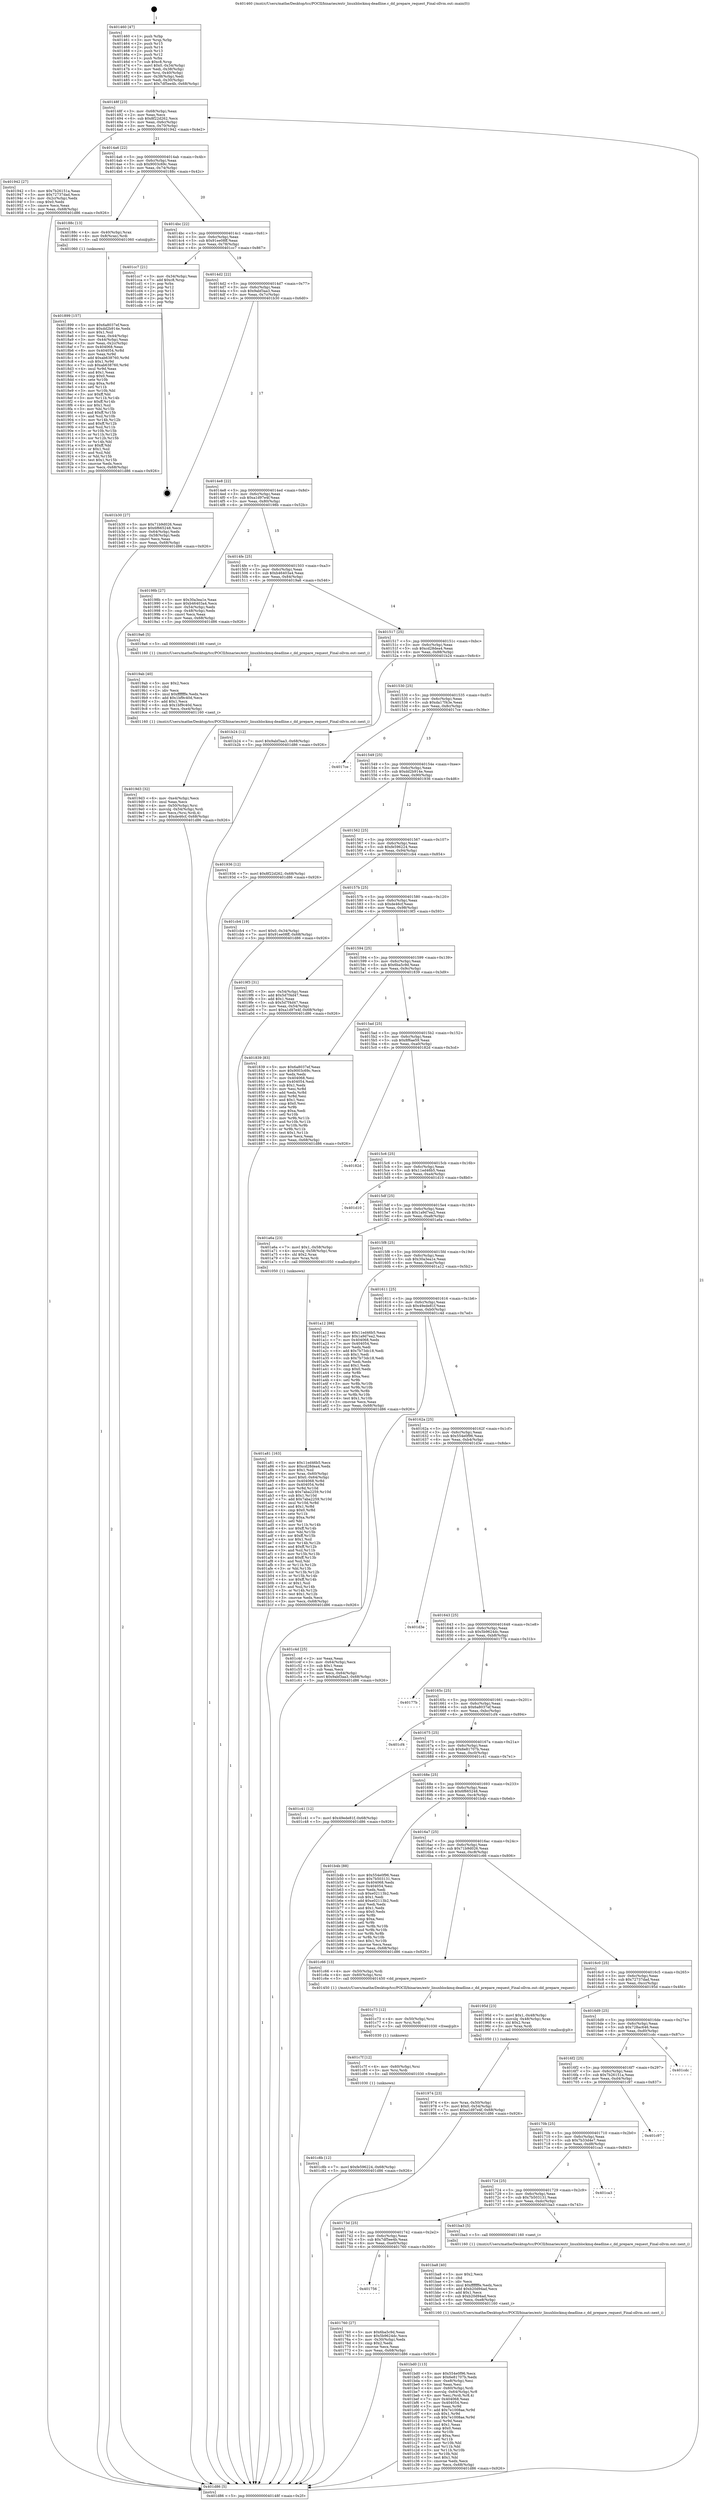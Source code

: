 digraph "0x401460" {
  label = "0x401460 (/mnt/c/Users/mathe/Desktop/tcc/POCII/binaries/extr_linuxblockmq-deadline.c_dd_prepare_request_Final-ollvm.out::main(0))"
  labelloc = "t"
  node[shape=record]

  Entry [label="",width=0.3,height=0.3,shape=circle,fillcolor=black,style=filled]
  "0x40148f" [label="{
     0x40148f [23]\l
     | [instrs]\l
     &nbsp;&nbsp;0x40148f \<+3\>: mov -0x68(%rbp),%eax\l
     &nbsp;&nbsp;0x401492 \<+2\>: mov %eax,%ecx\l
     &nbsp;&nbsp;0x401494 \<+6\>: sub $0x8f22d262,%ecx\l
     &nbsp;&nbsp;0x40149a \<+3\>: mov %eax,-0x6c(%rbp)\l
     &nbsp;&nbsp;0x40149d \<+3\>: mov %ecx,-0x70(%rbp)\l
     &nbsp;&nbsp;0x4014a0 \<+6\>: je 0000000000401942 \<main+0x4e2\>\l
  }"]
  "0x401942" [label="{
     0x401942 [27]\l
     | [instrs]\l
     &nbsp;&nbsp;0x401942 \<+5\>: mov $0x7b26151a,%eax\l
     &nbsp;&nbsp;0x401947 \<+5\>: mov $0x72737dad,%ecx\l
     &nbsp;&nbsp;0x40194c \<+3\>: mov -0x2c(%rbp),%edx\l
     &nbsp;&nbsp;0x40194f \<+3\>: cmp $0x0,%edx\l
     &nbsp;&nbsp;0x401952 \<+3\>: cmove %ecx,%eax\l
     &nbsp;&nbsp;0x401955 \<+3\>: mov %eax,-0x68(%rbp)\l
     &nbsp;&nbsp;0x401958 \<+5\>: jmp 0000000000401d86 \<main+0x926\>\l
  }"]
  "0x4014a6" [label="{
     0x4014a6 [22]\l
     | [instrs]\l
     &nbsp;&nbsp;0x4014a6 \<+5\>: jmp 00000000004014ab \<main+0x4b\>\l
     &nbsp;&nbsp;0x4014ab \<+3\>: mov -0x6c(%rbp),%eax\l
     &nbsp;&nbsp;0x4014ae \<+5\>: sub $0x9003c69c,%eax\l
     &nbsp;&nbsp;0x4014b3 \<+3\>: mov %eax,-0x74(%rbp)\l
     &nbsp;&nbsp;0x4014b6 \<+6\>: je 000000000040188c \<main+0x42c\>\l
  }"]
  Exit [label="",width=0.3,height=0.3,shape=circle,fillcolor=black,style=filled,peripheries=2]
  "0x40188c" [label="{
     0x40188c [13]\l
     | [instrs]\l
     &nbsp;&nbsp;0x40188c \<+4\>: mov -0x40(%rbp),%rax\l
     &nbsp;&nbsp;0x401890 \<+4\>: mov 0x8(%rax),%rdi\l
     &nbsp;&nbsp;0x401894 \<+5\>: call 0000000000401060 \<atoi@plt\>\l
     | [calls]\l
     &nbsp;&nbsp;0x401060 \{1\} (unknown)\l
  }"]
  "0x4014bc" [label="{
     0x4014bc [22]\l
     | [instrs]\l
     &nbsp;&nbsp;0x4014bc \<+5\>: jmp 00000000004014c1 \<main+0x61\>\l
     &nbsp;&nbsp;0x4014c1 \<+3\>: mov -0x6c(%rbp),%eax\l
     &nbsp;&nbsp;0x4014c4 \<+5\>: sub $0x91ee08ff,%eax\l
     &nbsp;&nbsp;0x4014c9 \<+3\>: mov %eax,-0x78(%rbp)\l
     &nbsp;&nbsp;0x4014cc \<+6\>: je 0000000000401cc7 \<main+0x867\>\l
  }"]
  "0x401c8b" [label="{
     0x401c8b [12]\l
     | [instrs]\l
     &nbsp;&nbsp;0x401c8b \<+7\>: movl $0xfe596224,-0x68(%rbp)\l
     &nbsp;&nbsp;0x401c92 \<+5\>: jmp 0000000000401d86 \<main+0x926\>\l
  }"]
  "0x401cc7" [label="{
     0x401cc7 [21]\l
     | [instrs]\l
     &nbsp;&nbsp;0x401cc7 \<+3\>: mov -0x34(%rbp),%eax\l
     &nbsp;&nbsp;0x401cca \<+7\>: add $0xc8,%rsp\l
     &nbsp;&nbsp;0x401cd1 \<+1\>: pop %rbx\l
     &nbsp;&nbsp;0x401cd2 \<+2\>: pop %r12\l
     &nbsp;&nbsp;0x401cd4 \<+2\>: pop %r13\l
     &nbsp;&nbsp;0x401cd6 \<+2\>: pop %r14\l
     &nbsp;&nbsp;0x401cd8 \<+2\>: pop %r15\l
     &nbsp;&nbsp;0x401cda \<+1\>: pop %rbp\l
     &nbsp;&nbsp;0x401cdb \<+1\>: ret\l
  }"]
  "0x4014d2" [label="{
     0x4014d2 [22]\l
     | [instrs]\l
     &nbsp;&nbsp;0x4014d2 \<+5\>: jmp 00000000004014d7 \<main+0x77\>\l
     &nbsp;&nbsp;0x4014d7 \<+3\>: mov -0x6c(%rbp),%eax\l
     &nbsp;&nbsp;0x4014da \<+5\>: sub $0x9abf3aa3,%eax\l
     &nbsp;&nbsp;0x4014df \<+3\>: mov %eax,-0x7c(%rbp)\l
     &nbsp;&nbsp;0x4014e2 \<+6\>: je 0000000000401b30 \<main+0x6d0\>\l
  }"]
  "0x401c7f" [label="{
     0x401c7f [12]\l
     | [instrs]\l
     &nbsp;&nbsp;0x401c7f \<+4\>: mov -0x60(%rbp),%rsi\l
     &nbsp;&nbsp;0x401c83 \<+3\>: mov %rsi,%rdi\l
     &nbsp;&nbsp;0x401c86 \<+5\>: call 0000000000401030 \<free@plt\>\l
     | [calls]\l
     &nbsp;&nbsp;0x401030 \{1\} (unknown)\l
  }"]
  "0x401b30" [label="{
     0x401b30 [27]\l
     | [instrs]\l
     &nbsp;&nbsp;0x401b30 \<+5\>: mov $0x71b9d026,%eax\l
     &nbsp;&nbsp;0x401b35 \<+5\>: mov $0x6f665248,%ecx\l
     &nbsp;&nbsp;0x401b3a \<+3\>: mov -0x64(%rbp),%edx\l
     &nbsp;&nbsp;0x401b3d \<+3\>: cmp -0x58(%rbp),%edx\l
     &nbsp;&nbsp;0x401b40 \<+3\>: cmovl %ecx,%eax\l
     &nbsp;&nbsp;0x401b43 \<+3\>: mov %eax,-0x68(%rbp)\l
     &nbsp;&nbsp;0x401b46 \<+5\>: jmp 0000000000401d86 \<main+0x926\>\l
  }"]
  "0x4014e8" [label="{
     0x4014e8 [22]\l
     | [instrs]\l
     &nbsp;&nbsp;0x4014e8 \<+5\>: jmp 00000000004014ed \<main+0x8d\>\l
     &nbsp;&nbsp;0x4014ed \<+3\>: mov -0x6c(%rbp),%eax\l
     &nbsp;&nbsp;0x4014f0 \<+5\>: sub $0xa1d97e4f,%eax\l
     &nbsp;&nbsp;0x4014f5 \<+3\>: mov %eax,-0x80(%rbp)\l
     &nbsp;&nbsp;0x4014f8 \<+6\>: je 000000000040198b \<main+0x52b\>\l
  }"]
  "0x401c73" [label="{
     0x401c73 [12]\l
     | [instrs]\l
     &nbsp;&nbsp;0x401c73 \<+4\>: mov -0x50(%rbp),%rsi\l
     &nbsp;&nbsp;0x401c77 \<+3\>: mov %rsi,%rdi\l
     &nbsp;&nbsp;0x401c7a \<+5\>: call 0000000000401030 \<free@plt\>\l
     | [calls]\l
     &nbsp;&nbsp;0x401030 \{1\} (unknown)\l
  }"]
  "0x40198b" [label="{
     0x40198b [27]\l
     | [instrs]\l
     &nbsp;&nbsp;0x40198b \<+5\>: mov $0x30a3ea1e,%eax\l
     &nbsp;&nbsp;0x401990 \<+5\>: mov $0xb46403a4,%ecx\l
     &nbsp;&nbsp;0x401995 \<+3\>: mov -0x54(%rbp),%edx\l
     &nbsp;&nbsp;0x401998 \<+3\>: cmp -0x48(%rbp),%edx\l
     &nbsp;&nbsp;0x40199b \<+3\>: cmovl %ecx,%eax\l
     &nbsp;&nbsp;0x40199e \<+3\>: mov %eax,-0x68(%rbp)\l
     &nbsp;&nbsp;0x4019a1 \<+5\>: jmp 0000000000401d86 \<main+0x926\>\l
  }"]
  "0x4014fe" [label="{
     0x4014fe [25]\l
     | [instrs]\l
     &nbsp;&nbsp;0x4014fe \<+5\>: jmp 0000000000401503 \<main+0xa3\>\l
     &nbsp;&nbsp;0x401503 \<+3\>: mov -0x6c(%rbp),%eax\l
     &nbsp;&nbsp;0x401506 \<+5\>: sub $0xb46403a4,%eax\l
     &nbsp;&nbsp;0x40150b \<+6\>: mov %eax,-0x84(%rbp)\l
     &nbsp;&nbsp;0x401511 \<+6\>: je 00000000004019a6 \<main+0x546\>\l
  }"]
  "0x401bd0" [label="{
     0x401bd0 [113]\l
     | [instrs]\l
     &nbsp;&nbsp;0x401bd0 \<+5\>: mov $0x554e0f96,%ecx\l
     &nbsp;&nbsp;0x401bd5 \<+5\>: mov $0x6e81707b,%edx\l
     &nbsp;&nbsp;0x401bda \<+6\>: mov -0xe8(%rbp),%esi\l
     &nbsp;&nbsp;0x401be0 \<+3\>: imul %eax,%esi\l
     &nbsp;&nbsp;0x401be3 \<+4\>: mov -0x60(%rbp),%rdi\l
     &nbsp;&nbsp;0x401be7 \<+4\>: movslq -0x64(%rbp),%r8\l
     &nbsp;&nbsp;0x401beb \<+4\>: mov %esi,(%rdi,%r8,4)\l
     &nbsp;&nbsp;0x401bef \<+7\>: mov 0x404068,%eax\l
     &nbsp;&nbsp;0x401bf6 \<+7\>: mov 0x404054,%esi\l
     &nbsp;&nbsp;0x401bfd \<+3\>: mov %eax,%r9d\l
     &nbsp;&nbsp;0x401c00 \<+7\>: add $0x7e1008ae,%r9d\l
     &nbsp;&nbsp;0x401c07 \<+4\>: sub $0x1,%r9d\l
     &nbsp;&nbsp;0x401c0b \<+7\>: sub $0x7e1008ae,%r9d\l
     &nbsp;&nbsp;0x401c12 \<+4\>: imul %r9d,%eax\l
     &nbsp;&nbsp;0x401c16 \<+3\>: and $0x1,%eax\l
     &nbsp;&nbsp;0x401c19 \<+3\>: cmp $0x0,%eax\l
     &nbsp;&nbsp;0x401c1c \<+4\>: sete %r10b\l
     &nbsp;&nbsp;0x401c20 \<+3\>: cmp $0xa,%esi\l
     &nbsp;&nbsp;0x401c23 \<+4\>: setl %r11b\l
     &nbsp;&nbsp;0x401c27 \<+3\>: mov %r10b,%bl\l
     &nbsp;&nbsp;0x401c2a \<+3\>: and %r11b,%bl\l
     &nbsp;&nbsp;0x401c2d \<+3\>: xor %r11b,%r10b\l
     &nbsp;&nbsp;0x401c30 \<+3\>: or %r10b,%bl\l
     &nbsp;&nbsp;0x401c33 \<+3\>: test $0x1,%bl\l
     &nbsp;&nbsp;0x401c36 \<+3\>: cmovne %edx,%ecx\l
     &nbsp;&nbsp;0x401c39 \<+3\>: mov %ecx,-0x68(%rbp)\l
     &nbsp;&nbsp;0x401c3c \<+5\>: jmp 0000000000401d86 \<main+0x926\>\l
  }"]
  "0x4019a6" [label="{
     0x4019a6 [5]\l
     | [instrs]\l
     &nbsp;&nbsp;0x4019a6 \<+5\>: call 0000000000401160 \<next_i\>\l
     | [calls]\l
     &nbsp;&nbsp;0x401160 \{1\} (/mnt/c/Users/mathe/Desktop/tcc/POCII/binaries/extr_linuxblockmq-deadline.c_dd_prepare_request_Final-ollvm.out::next_i)\l
  }"]
  "0x401517" [label="{
     0x401517 [25]\l
     | [instrs]\l
     &nbsp;&nbsp;0x401517 \<+5\>: jmp 000000000040151c \<main+0xbc\>\l
     &nbsp;&nbsp;0x40151c \<+3\>: mov -0x6c(%rbp),%eax\l
     &nbsp;&nbsp;0x40151f \<+5\>: sub $0xcd28dea4,%eax\l
     &nbsp;&nbsp;0x401524 \<+6\>: mov %eax,-0x88(%rbp)\l
     &nbsp;&nbsp;0x40152a \<+6\>: je 0000000000401b24 \<main+0x6c4\>\l
  }"]
  "0x401ba8" [label="{
     0x401ba8 [40]\l
     | [instrs]\l
     &nbsp;&nbsp;0x401ba8 \<+5\>: mov $0x2,%ecx\l
     &nbsp;&nbsp;0x401bad \<+1\>: cltd\l
     &nbsp;&nbsp;0x401bae \<+2\>: idiv %ecx\l
     &nbsp;&nbsp;0x401bb0 \<+6\>: imul $0xfffffffe,%edx,%ecx\l
     &nbsp;&nbsp;0x401bb6 \<+6\>: add $0xb20d94ad,%ecx\l
     &nbsp;&nbsp;0x401bbc \<+3\>: add $0x1,%ecx\l
     &nbsp;&nbsp;0x401bbf \<+6\>: sub $0xb20d94ad,%ecx\l
     &nbsp;&nbsp;0x401bc5 \<+6\>: mov %ecx,-0xe8(%rbp)\l
     &nbsp;&nbsp;0x401bcb \<+5\>: call 0000000000401160 \<next_i\>\l
     | [calls]\l
     &nbsp;&nbsp;0x401160 \{1\} (/mnt/c/Users/mathe/Desktop/tcc/POCII/binaries/extr_linuxblockmq-deadline.c_dd_prepare_request_Final-ollvm.out::next_i)\l
  }"]
  "0x401b24" [label="{
     0x401b24 [12]\l
     | [instrs]\l
     &nbsp;&nbsp;0x401b24 \<+7\>: movl $0x9abf3aa3,-0x68(%rbp)\l
     &nbsp;&nbsp;0x401b2b \<+5\>: jmp 0000000000401d86 \<main+0x926\>\l
  }"]
  "0x401530" [label="{
     0x401530 [25]\l
     | [instrs]\l
     &nbsp;&nbsp;0x401530 \<+5\>: jmp 0000000000401535 \<main+0xd5\>\l
     &nbsp;&nbsp;0x401535 \<+3\>: mov -0x6c(%rbp),%eax\l
     &nbsp;&nbsp;0x401538 \<+5\>: sub $0xda17f43e,%eax\l
     &nbsp;&nbsp;0x40153d \<+6\>: mov %eax,-0x8c(%rbp)\l
     &nbsp;&nbsp;0x401543 \<+6\>: je 00000000004017ce \<main+0x36e\>\l
  }"]
  "0x401a81" [label="{
     0x401a81 [163]\l
     | [instrs]\l
     &nbsp;&nbsp;0x401a81 \<+5\>: mov $0x11ed46b5,%ecx\l
     &nbsp;&nbsp;0x401a86 \<+5\>: mov $0xcd28dea4,%edx\l
     &nbsp;&nbsp;0x401a8b \<+3\>: mov $0x1,%sil\l
     &nbsp;&nbsp;0x401a8e \<+4\>: mov %rax,-0x60(%rbp)\l
     &nbsp;&nbsp;0x401a92 \<+7\>: movl $0x0,-0x64(%rbp)\l
     &nbsp;&nbsp;0x401a99 \<+8\>: mov 0x404068,%r8d\l
     &nbsp;&nbsp;0x401aa1 \<+8\>: mov 0x404054,%r9d\l
     &nbsp;&nbsp;0x401aa9 \<+3\>: mov %r8d,%r10d\l
     &nbsp;&nbsp;0x401aac \<+7\>: sub $0x7aba2259,%r10d\l
     &nbsp;&nbsp;0x401ab3 \<+4\>: sub $0x1,%r10d\l
     &nbsp;&nbsp;0x401ab7 \<+7\>: add $0x7aba2259,%r10d\l
     &nbsp;&nbsp;0x401abe \<+4\>: imul %r10d,%r8d\l
     &nbsp;&nbsp;0x401ac2 \<+4\>: and $0x1,%r8d\l
     &nbsp;&nbsp;0x401ac6 \<+4\>: cmp $0x0,%r8d\l
     &nbsp;&nbsp;0x401aca \<+4\>: sete %r11b\l
     &nbsp;&nbsp;0x401ace \<+4\>: cmp $0xa,%r9d\l
     &nbsp;&nbsp;0x401ad2 \<+3\>: setl %bl\l
     &nbsp;&nbsp;0x401ad5 \<+3\>: mov %r11b,%r14b\l
     &nbsp;&nbsp;0x401ad8 \<+4\>: xor $0xff,%r14b\l
     &nbsp;&nbsp;0x401adc \<+3\>: mov %bl,%r15b\l
     &nbsp;&nbsp;0x401adf \<+4\>: xor $0xff,%r15b\l
     &nbsp;&nbsp;0x401ae3 \<+4\>: xor $0x1,%sil\l
     &nbsp;&nbsp;0x401ae7 \<+3\>: mov %r14b,%r12b\l
     &nbsp;&nbsp;0x401aea \<+4\>: and $0xff,%r12b\l
     &nbsp;&nbsp;0x401aee \<+3\>: and %sil,%r11b\l
     &nbsp;&nbsp;0x401af1 \<+3\>: mov %r15b,%r13b\l
     &nbsp;&nbsp;0x401af4 \<+4\>: and $0xff,%r13b\l
     &nbsp;&nbsp;0x401af8 \<+3\>: and %sil,%bl\l
     &nbsp;&nbsp;0x401afb \<+3\>: or %r11b,%r12b\l
     &nbsp;&nbsp;0x401afe \<+3\>: or %bl,%r13b\l
     &nbsp;&nbsp;0x401b01 \<+3\>: xor %r13b,%r12b\l
     &nbsp;&nbsp;0x401b04 \<+3\>: or %r15b,%r14b\l
     &nbsp;&nbsp;0x401b07 \<+4\>: xor $0xff,%r14b\l
     &nbsp;&nbsp;0x401b0b \<+4\>: or $0x1,%sil\l
     &nbsp;&nbsp;0x401b0f \<+3\>: and %sil,%r14b\l
     &nbsp;&nbsp;0x401b12 \<+3\>: or %r14b,%r12b\l
     &nbsp;&nbsp;0x401b15 \<+4\>: test $0x1,%r12b\l
     &nbsp;&nbsp;0x401b19 \<+3\>: cmovne %edx,%ecx\l
     &nbsp;&nbsp;0x401b1c \<+3\>: mov %ecx,-0x68(%rbp)\l
     &nbsp;&nbsp;0x401b1f \<+5\>: jmp 0000000000401d86 \<main+0x926\>\l
  }"]
  "0x4017ce" [label="{
     0x4017ce\l
  }", style=dashed]
  "0x401549" [label="{
     0x401549 [25]\l
     | [instrs]\l
     &nbsp;&nbsp;0x401549 \<+5\>: jmp 000000000040154e \<main+0xee\>\l
     &nbsp;&nbsp;0x40154e \<+3\>: mov -0x6c(%rbp),%eax\l
     &nbsp;&nbsp;0x401551 \<+5\>: sub $0xdd2b914e,%eax\l
     &nbsp;&nbsp;0x401556 \<+6\>: mov %eax,-0x90(%rbp)\l
     &nbsp;&nbsp;0x40155c \<+6\>: je 0000000000401936 \<main+0x4d6\>\l
  }"]
  "0x4019d3" [label="{
     0x4019d3 [32]\l
     | [instrs]\l
     &nbsp;&nbsp;0x4019d3 \<+6\>: mov -0xe4(%rbp),%ecx\l
     &nbsp;&nbsp;0x4019d9 \<+3\>: imul %eax,%ecx\l
     &nbsp;&nbsp;0x4019dc \<+4\>: mov -0x50(%rbp),%rsi\l
     &nbsp;&nbsp;0x4019e0 \<+4\>: movslq -0x54(%rbp),%rdi\l
     &nbsp;&nbsp;0x4019e4 \<+3\>: mov %ecx,(%rsi,%rdi,4)\l
     &nbsp;&nbsp;0x4019e7 \<+7\>: movl $0xde46cf,-0x68(%rbp)\l
     &nbsp;&nbsp;0x4019ee \<+5\>: jmp 0000000000401d86 \<main+0x926\>\l
  }"]
  "0x401936" [label="{
     0x401936 [12]\l
     | [instrs]\l
     &nbsp;&nbsp;0x401936 \<+7\>: movl $0x8f22d262,-0x68(%rbp)\l
     &nbsp;&nbsp;0x40193d \<+5\>: jmp 0000000000401d86 \<main+0x926\>\l
  }"]
  "0x401562" [label="{
     0x401562 [25]\l
     | [instrs]\l
     &nbsp;&nbsp;0x401562 \<+5\>: jmp 0000000000401567 \<main+0x107\>\l
     &nbsp;&nbsp;0x401567 \<+3\>: mov -0x6c(%rbp),%eax\l
     &nbsp;&nbsp;0x40156a \<+5\>: sub $0xfe596224,%eax\l
     &nbsp;&nbsp;0x40156f \<+6\>: mov %eax,-0x94(%rbp)\l
     &nbsp;&nbsp;0x401575 \<+6\>: je 0000000000401cb4 \<main+0x854\>\l
  }"]
  "0x4019ab" [label="{
     0x4019ab [40]\l
     | [instrs]\l
     &nbsp;&nbsp;0x4019ab \<+5\>: mov $0x2,%ecx\l
     &nbsp;&nbsp;0x4019b0 \<+1\>: cltd\l
     &nbsp;&nbsp;0x4019b1 \<+2\>: idiv %ecx\l
     &nbsp;&nbsp;0x4019b3 \<+6\>: imul $0xfffffffe,%edx,%ecx\l
     &nbsp;&nbsp;0x4019b9 \<+6\>: add $0x1bf9c40d,%ecx\l
     &nbsp;&nbsp;0x4019bf \<+3\>: add $0x1,%ecx\l
     &nbsp;&nbsp;0x4019c2 \<+6\>: sub $0x1bf9c40d,%ecx\l
     &nbsp;&nbsp;0x4019c8 \<+6\>: mov %ecx,-0xe4(%rbp)\l
     &nbsp;&nbsp;0x4019ce \<+5\>: call 0000000000401160 \<next_i\>\l
     | [calls]\l
     &nbsp;&nbsp;0x401160 \{1\} (/mnt/c/Users/mathe/Desktop/tcc/POCII/binaries/extr_linuxblockmq-deadline.c_dd_prepare_request_Final-ollvm.out::next_i)\l
  }"]
  "0x401cb4" [label="{
     0x401cb4 [19]\l
     | [instrs]\l
     &nbsp;&nbsp;0x401cb4 \<+7\>: movl $0x0,-0x34(%rbp)\l
     &nbsp;&nbsp;0x401cbb \<+7\>: movl $0x91ee08ff,-0x68(%rbp)\l
     &nbsp;&nbsp;0x401cc2 \<+5\>: jmp 0000000000401d86 \<main+0x926\>\l
  }"]
  "0x40157b" [label="{
     0x40157b [25]\l
     | [instrs]\l
     &nbsp;&nbsp;0x40157b \<+5\>: jmp 0000000000401580 \<main+0x120\>\l
     &nbsp;&nbsp;0x401580 \<+3\>: mov -0x6c(%rbp),%eax\l
     &nbsp;&nbsp;0x401583 \<+5\>: sub $0xde46cf,%eax\l
     &nbsp;&nbsp;0x401588 \<+6\>: mov %eax,-0x98(%rbp)\l
     &nbsp;&nbsp;0x40158e \<+6\>: je 00000000004019f3 \<main+0x593\>\l
  }"]
  "0x401974" [label="{
     0x401974 [23]\l
     | [instrs]\l
     &nbsp;&nbsp;0x401974 \<+4\>: mov %rax,-0x50(%rbp)\l
     &nbsp;&nbsp;0x401978 \<+7\>: movl $0x0,-0x54(%rbp)\l
     &nbsp;&nbsp;0x40197f \<+7\>: movl $0xa1d97e4f,-0x68(%rbp)\l
     &nbsp;&nbsp;0x401986 \<+5\>: jmp 0000000000401d86 \<main+0x926\>\l
  }"]
  "0x4019f3" [label="{
     0x4019f3 [31]\l
     | [instrs]\l
     &nbsp;&nbsp;0x4019f3 \<+3\>: mov -0x54(%rbp),%eax\l
     &nbsp;&nbsp;0x4019f6 \<+5\>: add $0x5d7f4d47,%eax\l
     &nbsp;&nbsp;0x4019fb \<+3\>: add $0x1,%eax\l
     &nbsp;&nbsp;0x4019fe \<+5\>: sub $0x5d7f4d47,%eax\l
     &nbsp;&nbsp;0x401a03 \<+3\>: mov %eax,-0x54(%rbp)\l
     &nbsp;&nbsp;0x401a06 \<+7\>: movl $0xa1d97e4f,-0x68(%rbp)\l
     &nbsp;&nbsp;0x401a0d \<+5\>: jmp 0000000000401d86 \<main+0x926\>\l
  }"]
  "0x401594" [label="{
     0x401594 [25]\l
     | [instrs]\l
     &nbsp;&nbsp;0x401594 \<+5\>: jmp 0000000000401599 \<main+0x139\>\l
     &nbsp;&nbsp;0x401599 \<+3\>: mov -0x6c(%rbp),%eax\l
     &nbsp;&nbsp;0x40159c \<+5\>: sub $0x6ba5c9d,%eax\l
     &nbsp;&nbsp;0x4015a1 \<+6\>: mov %eax,-0x9c(%rbp)\l
     &nbsp;&nbsp;0x4015a7 \<+6\>: je 0000000000401839 \<main+0x3d9\>\l
  }"]
  "0x401899" [label="{
     0x401899 [157]\l
     | [instrs]\l
     &nbsp;&nbsp;0x401899 \<+5\>: mov $0x6a8037ef,%ecx\l
     &nbsp;&nbsp;0x40189e \<+5\>: mov $0xdd2b914e,%edx\l
     &nbsp;&nbsp;0x4018a3 \<+3\>: mov $0x1,%sil\l
     &nbsp;&nbsp;0x4018a6 \<+3\>: mov %eax,-0x44(%rbp)\l
     &nbsp;&nbsp;0x4018a9 \<+3\>: mov -0x44(%rbp),%eax\l
     &nbsp;&nbsp;0x4018ac \<+3\>: mov %eax,-0x2c(%rbp)\l
     &nbsp;&nbsp;0x4018af \<+7\>: mov 0x404068,%eax\l
     &nbsp;&nbsp;0x4018b6 \<+8\>: mov 0x404054,%r8d\l
     &nbsp;&nbsp;0x4018be \<+3\>: mov %eax,%r9d\l
     &nbsp;&nbsp;0x4018c1 \<+7\>: add $0xab638760,%r9d\l
     &nbsp;&nbsp;0x4018c8 \<+4\>: sub $0x1,%r9d\l
     &nbsp;&nbsp;0x4018cc \<+7\>: sub $0xab638760,%r9d\l
     &nbsp;&nbsp;0x4018d3 \<+4\>: imul %r9d,%eax\l
     &nbsp;&nbsp;0x4018d7 \<+3\>: and $0x1,%eax\l
     &nbsp;&nbsp;0x4018da \<+3\>: cmp $0x0,%eax\l
     &nbsp;&nbsp;0x4018dd \<+4\>: sete %r10b\l
     &nbsp;&nbsp;0x4018e1 \<+4\>: cmp $0xa,%r8d\l
     &nbsp;&nbsp;0x4018e5 \<+4\>: setl %r11b\l
     &nbsp;&nbsp;0x4018e9 \<+3\>: mov %r10b,%bl\l
     &nbsp;&nbsp;0x4018ec \<+3\>: xor $0xff,%bl\l
     &nbsp;&nbsp;0x4018ef \<+3\>: mov %r11b,%r14b\l
     &nbsp;&nbsp;0x4018f2 \<+4\>: xor $0xff,%r14b\l
     &nbsp;&nbsp;0x4018f6 \<+4\>: xor $0x1,%sil\l
     &nbsp;&nbsp;0x4018fa \<+3\>: mov %bl,%r15b\l
     &nbsp;&nbsp;0x4018fd \<+4\>: and $0xff,%r15b\l
     &nbsp;&nbsp;0x401901 \<+3\>: and %sil,%r10b\l
     &nbsp;&nbsp;0x401904 \<+3\>: mov %r14b,%r12b\l
     &nbsp;&nbsp;0x401907 \<+4\>: and $0xff,%r12b\l
     &nbsp;&nbsp;0x40190b \<+3\>: and %sil,%r11b\l
     &nbsp;&nbsp;0x40190e \<+3\>: or %r10b,%r15b\l
     &nbsp;&nbsp;0x401911 \<+3\>: or %r11b,%r12b\l
     &nbsp;&nbsp;0x401914 \<+3\>: xor %r12b,%r15b\l
     &nbsp;&nbsp;0x401917 \<+3\>: or %r14b,%bl\l
     &nbsp;&nbsp;0x40191a \<+3\>: xor $0xff,%bl\l
     &nbsp;&nbsp;0x40191d \<+4\>: or $0x1,%sil\l
     &nbsp;&nbsp;0x401921 \<+3\>: and %sil,%bl\l
     &nbsp;&nbsp;0x401924 \<+3\>: or %bl,%r15b\l
     &nbsp;&nbsp;0x401927 \<+4\>: test $0x1,%r15b\l
     &nbsp;&nbsp;0x40192b \<+3\>: cmovne %edx,%ecx\l
     &nbsp;&nbsp;0x40192e \<+3\>: mov %ecx,-0x68(%rbp)\l
     &nbsp;&nbsp;0x401931 \<+5\>: jmp 0000000000401d86 \<main+0x926\>\l
  }"]
  "0x401839" [label="{
     0x401839 [83]\l
     | [instrs]\l
     &nbsp;&nbsp;0x401839 \<+5\>: mov $0x6a8037ef,%eax\l
     &nbsp;&nbsp;0x40183e \<+5\>: mov $0x9003c69c,%ecx\l
     &nbsp;&nbsp;0x401843 \<+2\>: xor %edx,%edx\l
     &nbsp;&nbsp;0x401845 \<+7\>: mov 0x404068,%esi\l
     &nbsp;&nbsp;0x40184c \<+7\>: mov 0x404054,%edi\l
     &nbsp;&nbsp;0x401853 \<+3\>: sub $0x1,%edx\l
     &nbsp;&nbsp;0x401856 \<+3\>: mov %esi,%r8d\l
     &nbsp;&nbsp;0x401859 \<+3\>: add %edx,%r8d\l
     &nbsp;&nbsp;0x40185c \<+4\>: imul %r8d,%esi\l
     &nbsp;&nbsp;0x401860 \<+3\>: and $0x1,%esi\l
     &nbsp;&nbsp;0x401863 \<+3\>: cmp $0x0,%esi\l
     &nbsp;&nbsp;0x401866 \<+4\>: sete %r9b\l
     &nbsp;&nbsp;0x40186a \<+3\>: cmp $0xa,%edi\l
     &nbsp;&nbsp;0x40186d \<+4\>: setl %r10b\l
     &nbsp;&nbsp;0x401871 \<+3\>: mov %r9b,%r11b\l
     &nbsp;&nbsp;0x401874 \<+3\>: and %r10b,%r11b\l
     &nbsp;&nbsp;0x401877 \<+3\>: xor %r10b,%r9b\l
     &nbsp;&nbsp;0x40187a \<+3\>: or %r9b,%r11b\l
     &nbsp;&nbsp;0x40187d \<+4\>: test $0x1,%r11b\l
     &nbsp;&nbsp;0x401881 \<+3\>: cmovne %ecx,%eax\l
     &nbsp;&nbsp;0x401884 \<+3\>: mov %eax,-0x68(%rbp)\l
     &nbsp;&nbsp;0x401887 \<+5\>: jmp 0000000000401d86 \<main+0x926\>\l
  }"]
  "0x4015ad" [label="{
     0x4015ad [25]\l
     | [instrs]\l
     &nbsp;&nbsp;0x4015ad \<+5\>: jmp 00000000004015b2 \<main+0x152\>\l
     &nbsp;&nbsp;0x4015b2 \<+3\>: mov -0x6c(%rbp),%eax\l
     &nbsp;&nbsp;0x4015b5 \<+5\>: sub $0x8f6ae59,%eax\l
     &nbsp;&nbsp;0x4015ba \<+6\>: mov %eax,-0xa0(%rbp)\l
     &nbsp;&nbsp;0x4015c0 \<+6\>: je 000000000040182d \<main+0x3cd\>\l
  }"]
  "0x401460" [label="{
     0x401460 [47]\l
     | [instrs]\l
     &nbsp;&nbsp;0x401460 \<+1\>: push %rbp\l
     &nbsp;&nbsp;0x401461 \<+3\>: mov %rsp,%rbp\l
     &nbsp;&nbsp;0x401464 \<+2\>: push %r15\l
     &nbsp;&nbsp;0x401466 \<+2\>: push %r14\l
     &nbsp;&nbsp;0x401468 \<+2\>: push %r13\l
     &nbsp;&nbsp;0x40146a \<+2\>: push %r12\l
     &nbsp;&nbsp;0x40146c \<+1\>: push %rbx\l
     &nbsp;&nbsp;0x40146d \<+7\>: sub $0xc8,%rsp\l
     &nbsp;&nbsp;0x401474 \<+7\>: movl $0x0,-0x34(%rbp)\l
     &nbsp;&nbsp;0x40147b \<+3\>: mov %edi,-0x38(%rbp)\l
     &nbsp;&nbsp;0x40147e \<+4\>: mov %rsi,-0x40(%rbp)\l
     &nbsp;&nbsp;0x401482 \<+3\>: mov -0x38(%rbp),%edi\l
     &nbsp;&nbsp;0x401485 \<+3\>: mov %edi,-0x30(%rbp)\l
     &nbsp;&nbsp;0x401488 \<+7\>: movl $0x7df5ee4b,-0x68(%rbp)\l
  }"]
  "0x40182d" [label="{
     0x40182d\l
  }", style=dashed]
  "0x4015c6" [label="{
     0x4015c6 [25]\l
     | [instrs]\l
     &nbsp;&nbsp;0x4015c6 \<+5\>: jmp 00000000004015cb \<main+0x16b\>\l
     &nbsp;&nbsp;0x4015cb \<+3\>: mov -0x6c(%rbp),%eax\l
     &nbsp;&nbsp;0x4015ce \<+5\>: sub $0x11ed46b5,%eax\l
     &nbsp;&nbsp;0x4015d3 \<+6\>: mov %eax,-0xa4(%rbp)\l
     &nbsp;&nbsp;0x4015d9 \<+6\>: je 0000000000401d10 \<main+0x8b0\>\l
  }"]
  "0x401d86" [label="{
     0x401d86 [5]\l
     | [instrs]\l
     &nbsp;&nbsp;0x401d86 \<+5\>: jmp 000000000040148f \<main+0x2f\>\l
  }"]
  "0x401d10" [label="{
     0x401d10\l
  }", style=dashed]
  "0x4015df" [label="{
     0x4015df [25]\l
     | [instrs]\l
     &nbsp;&nbsp;0x4015df \<+5\>: jmp 00000000004015e4 \<main+0x184\>\l
     &nbsp;&nbsp;0x4015e4 \<+3\>: mov -0x6c(%rbp),%eax\l
     &nbsp;&nbsp;0x4015e7 \<+5\>: sub $0x1a9d7ea2,%eax\l
     &nbsp;&nbsp;0x4015ec \<+6\>: mov %eax,-0xa8(%rbp)\l
     &nbsp;&nbsp;0x4015f2 \<+6\>: je 0000000000401a6a \<main+0x60a\>\l
  }"]
  "0x401756" [label="{
     0x401756\l
  }", style=dashed]
  "0x401a6a" [label="{
     0x401a6a [23]\l
     | [instrs]\l
     &nbsp;&nbsp;0x401a6a \<+7\>: movl $0x1,-0x58(%rbp)\l
     &nbsp;&nbsp;0x401a71 \<+4\>: movslq -0x58(%rbp),%rax\l
     &nbsp;&nbsp;0x401a75 \<+4\>: shl $0x2,%rax\l
     &nbsp;&nbsp;0x401a79 \<+3\>: mov %rax,%rdi\l
     &nbsp;&nbsp;0x401a7c \<+5\>: call 0000000000401050 \<malloc@plt\>\l
     | [calls]\l
     &nbsp;&nbsp;0x401050 \{1\} (unknown)\l
  }"]
  "0x4015f8" [label="{
     0x4015f8 [25]\l
     | [instrs]\l
     &nbsp;&nbsp;0x4015f8 \<+5\>: jmp 00000000004015fd \<main+0x19d\>\l
     &nbsp;&nbsp;0x4015fd \<+3\>: mov -0x6c(%rbp),%eax\l
     &nbsp;&nbsp;0x401600 \<+5\>: sub $0x30a3ea1e,%eax\l
     &nbsp;&nbsp;0x401605 \<+6\>: mov %eax,-0xac(%rbp)\l
     &nbsp;&nbsp;0x40160b \<+6\>: je 0000000000401a12 \<main+0x5b2\>\l
  }"]
  "0x401760" [label="{
     0x401760 [27]\l
     | [instrs]\l
     &nbsp;&nbsp;0x401760 \<+5\>: mov $0x6ba5c9d,%eax\l
     &nbsp;&nbsp;0x401765 \<+5\>: mov $0x5b9624dc,%ecx\l
     &nbsp;&nbsp;0x40176a \<+3\>: mov -0x30(%rbp),%edx\l
     &nbsp;&nbsp;0x40176d \<+3\>: cmp $0x2,%edx\l
     &nbsp;&nbsp;0x401770 \<+3\>: cmovne %ecx,%eax\l
     &nbsp;&nbsp;0x401773 \<+3\>: mov %eax,-0x68(%rbp)\l
     &nbsp;&nbsp;0x401776 \<+5\>: jmp 0000000000401d86 \<main+0x926\>\l
  }"]
  "0x401a12" [label="{
     0x401a12 [88]\l
     | [instrs]\l
     &nbsp;&nbsp;0x401a12 \<+5\>: mov $0x11ed46b5,%eax\l
     &nbsp;&nbsp;0x401a17 \<+5\>: mov $0x1a9d7ea2,%ecx\l
     &nbsp;&nbsp;0x401a1c \<+7\>: mov 0x404068,%edx\l
     &nbsp;&nbsp;0x401a23 \<+7\>: mov 0x404054,%esi\l
     &nbsp;&nbsp;0x401a2a \<+2\>: mov %edx,%edi\l
     &nbsp;&nbsp;0x401a2c \<+6\>: add $0x7b73dc18,%edi\l
     &nbsp;&nbsp;0x401a32 \<+3\>: sub $0x1,%edi\l
     &nbsp;&nbsp;0x401a35 \<+6\>: sub $0x7b73dc18,%edi\l
     &nbsp;&nbsp;0x401a3b \<+3\>: imul %edi,%edx\l
     &nbsp;&nbsp;0x401a3e \<+3\>: and $0x1,%edx\l
     &nbsp;&nbsp;0x401a41 \<+3\>: cmp $0x0,%edx\l
     &nbsp;&nbsp;0x401a44 \<+4\>: sete %r8b\l
     &nbsp;&nbsp;0x401a48 \<+3\>: cmp $0xa,%esi\l
     &nbsp;&nbsp;0x401a4b \<+4\>: setl %r9b\l
     &nbsp;&nbsp;0x401a4f \<+3\>: mov %r8b,%r10b\l
     &nbsp;&nbsp;0x401a52 \<+3\>: and %r9b,%r10b\l
     &nbsp;&nbsp;0x401a55 \<+3\>: xor %r9b,%r8b\l
     &nbsp;&nbsp;0x401a58 \<+3\>: or %r8b,%r10b\l
     &nbsp;&nbsp;0x401a5b \<+4\>: test $0x1,%r10b\l
     &nbsp;&nbsp;0x401a5f \<+3\>: cmovne %ecx,%eax\l
     &nbsp;&nbsp;0x401a62 \<+3\>: mov %eax,-0x68(%rbp)\l
     &nbsp;&nbsp;0x401a65 \<+5\>: jmp 0000000000401d86 \<main+0x926\>\l
  }"]
  "0x401611" [label="{
     0x401611 [25]\l
     | [instrs]\l
     &nbsp;&nbsp;0x401611 \<+5\>: jmp 0000000000401616 \<main+0x1b6\>\l
     &nbsp;&nbsp;0x401616 \<+3\>: mov -0x6c(%rbp),%eax\l
     &nbsp;&nbsp;0x401619 \<+5\>: sub $0x49ede81f,%eax\l
     &nbsp;&nbsp;0x40161e \<+6\>: mov %eax,-0xb0(%rbp)\l
     &nbsp;&nbsp;0x401624 \<+6\>: je 0000000000401c4d \<main+0x7ed\>\l
  }"]
  "0x40173d" [label="{
     0x40173d [25]\l
     | [instrs]\l
     &nbsp;&nbsp;0x40173d \<+5\>: jmp 0000000000401742 \<main+0x2e2\>\l
     &nbsp;&nbsp;0x401742 \<+3\>: mov -0x6c(%rbp),%eax\l
     &nbsp;&nbsp;0x401745 \<+5\>: sub $0x7df5ee4b,%eax\l
     &nbsp;&nbsp;0x40174a \<+6\>: mov %eax,-0xe0(%rbp)\l
     &nbsp;&nbsp;0x401750 \<+6\>: je 0000000000401760 \<main+0x300\>\l
  }"]
  "0x401c4d" [label="{
     0x401c4d [25]\l
     | [instrs]\l
     &nbsp;&nbsp;0x401c4d \<+2\>: xor %eax,%eax\l
     &nbsp;&nbsp;0x401c4f \<+3\>: mov -0x64(%rbp),%ecx\l
     &nbsp;&nbsp;0x401c52 \<+3\>: sub $0x1,%eax\l
     &nbsp;&nbsp;0x401c55 \<+2\>: sub %eax,%ecx\l
     &nbsp;&nbsp;0x401c57 \<+3\>: mov %ecx,-0x64(%rbp)\l
     &nbsp;&nbsp;0x401c5a \<+7\>: movl $0x9abf3aa3,-0x68(%rbp)\l
     &nbsp;&nbsp;0x401c61 \<+5\>: jmp 0000000000401d86 \<main+0x926\>\l
  }"]
  "0x40162a" [label="{
     0x40162a [25]\l
     | [instrs]\l
     &nbsp;&nbsp;0x40162a \<+5\>: jmp 000000000040162f \<main+0x1cf\>\l
     &nbsp;&nbsp;0x40162f \<+3\>: mov -0x6c(%rbp),%eax\l
     &nbsp;&nbsp;0x401632 \<+5\>: sub $0x554e0f96,%eax\l
     &nbsp;&nbsp;0x401637 \<+6\>: mov %eax,-0xb4(%rbp)\l
     &nbsp;&nbsp;0x40163d \<+6\>: je 0000000000401d3e \<main+0x8de\>\l
  }"]
  "0x401ba3" [label="{
     0x401ba3 [5]\l
     | [instrs]\l
     &nbsp;&nbsp;0x401ba3 \<+5\>: call 0000000000401160 \<next_i\>\l
     | [calls]\l
     &nbsp;&nbsp;0x401160 \{1\} (/mnt/c/Users/mathe/Desktop/tcc/POCII/binaries/extr_linuxblockmq-deadline.c_dd_prepare_request_Final-ollvm.out::next_i)\l
  }"]
  "0x401d3e" [label="{
     0x401d3e\l
  }", style=dashed]
  "0x401643" [label="{
     0x401643 [25]\l
     | [instrs]\l
     &nbsp;&nbsp;0x401643 \<+5\>: jmp 0000000000401648 \<main+0x1e8\>\l
     &nbsp;&nbsp;0x401648 \<+3\>: mov -0x6c(%rbp),%eax\l
     &nbsp;&nbsp;0x40164b \<+5\>: sub $0x5b9624dc,%eax\l
     &nbsp;&nbsp;0x401650 \<+6\>: mov %eax,-0xb8(%rbp)\l
     &nbsp;&nbsp;0x401656 \<+6\>: je 000000000040177b \<main+0x31b\>\l
  }"]
  "0x401724" [label="{
     0x401724 [25]\l
     | [instrs]\l
     &nbsp;&nbsp;0x401724 \<+5\>: jmp 0000000000401729 \<main+0x2c9\>\l
     &nbsp;&nbsp;0x401729 \<+3\>: mov -0x6c(%rbp),%eax\l
     &nbsp;&nbsp;0x40172c \<+5\>: sub $0x7b503131,%eax\l
     &nbsp;&nbsp;0x401731 \<+6\>: mov %eax,-0xdc(%rbp)\l
     &nbsp;&nbsp;0x401737 \<+6\>: je 0000000000401ba3 \<main+0x743\>\l
  }"]
  "0x40177b" [label="{
     0x40177b\l
  }", style=dashed]
  "0x40165c" [label="{
     0x40165c [25]\l
     | [instrs]\l
     &nbsp;&nbsp;0x40165c \<+5\>: jmp 0000000000401661 \<main+0x201\>\l
     &nbsp;&nbsp;0x401661 \<+3\>: mov -0x6c(%rbp),%eax\l
     &nbsp;&nbsp;0x401664 \<+5\>: sub $0x6a8037ef,%eax\l
     &nbsp;&nbsp;0x401669 \<+6\>: mov %eax,-0xbc(%rbp)\l
     &nbsp;&nbsp;0x40166f \<+6\>: je 0000000000401cf4 \<main+0x894\>\l
  }"]
  "0x401ca3" [label="{
     0x401ca3\l
  }", style=dashed]
  "0x401cf4" [label="{
     0x401cf4\l
  }", style=dashed]
  "0x401675" [label="{
     0x401675 [25]\l
     | [instrs]\l
     &nbsp;&nbsp;0x401675 \<+5\>: jmp 000000000040167a \<main+0x21a\>\l
     &nbsp;&nbsp;0x40167a \<+3\>: mov -0x6c(%rbp),%eax\l
     &nbsp;&nbsp;0x40167d \<+5\>: sub $0x6e81707b,%eax\l
     &nbsp;&nbsp;0x401682 \<+6\>: mov %eax,-0xc0(%rbp)\l
     &nbsp;&nbsp;0x401688 \<+6\>: je 0000000000401c41 \<main+0x7e1\>\l
  }"]
  "0x40170b" [label="{
     0x40170b [25]\l
     | [instrs]\l
     &nbsp;&nbsp;0x40170b \<+5\>: jmp 0000000000401710 \<main+0x2b0\>\l
     &nbsp;&nbsp;0x401710 \<+3\>: mov -0x6c(%rbp),%eax\l
     &nbsp;&nbsp;0x401713 \<+5\>: sub $0x7b33d4e7,%eax\l
     &nbsp;&nbsp;0x401718 \<+6\>: mov %eax,-0xd8(%rbp)\l
     &nbsp;&nbsp;0x40171e \<+6\>: je 0000000000401ca3 \<main+0x843\>\l
  }"]
  "0x401c41" [label="{
     0x401c41 [12]\l
     | [instrs]\l
     &nbsp;&nbsp;0x401c41 \<+7\>: movl $0x49ede81f,-0x68(%rbp)\l
     &nbsp;&nbsp;0x401c48 \<+5\>: jmp 0000000000401d86 \<main+0x926\>\l
  }"]
  "0x40168e" [label="{
     0x40168e [25]\l
     | [instrs]\l
     &nbsp;&nbsp;0x40168e \<+5\>: jmp 0000000000401693 \<main+0x233\>\l
     &nbsp;&nbsp;0x401693 \<+3\>: mov -0x6c(%rbp),%eax\l
     &nbsp;&nbsp;0x401696 \<+5\>: sub $0x6f665248,%eax\l
     &nbsp;&nbsp;0x40169b \<+6\>: mov %eax,-0xc4(%rbp)\l
     &nbsp;&nbsp;0x4016a1 \<+6\>: je 0000000000401b4b \<main+0x6eb\>\l
  }"]
  "0x401c97" [label="{
     0x401c97\l
  }", style=dashed]
  "0x401b4b" [label="{
     0x401b4b [88]\l
     | [instrs]\l
     &nbsp;&nbsp;0x401b4b \<+5\>: mov $0x554e0f96,%eax\l
     &nbsp;&nbsp;0x401b50 \<+5\>: mov $0x7b503131,%ecx\l
     &nbsp;&nbsp;0x401b55 \<+7\>: mov 0x404068,%edx\l
     &nbsp;&nbsp;0x401b5c \<+7\>: mov 0x404054,%esi\l
     &nbsp;&nbsp;0x401b63 \<+2\>: mov %edx,%edi\l
     &nbsp;&nbsp;0x401b65 \<+6\>: sub $0xe02113b2,%edi\l
     &nbsp;&nbsp;0x401b6b \<+3\>: sub $0x1,%edi\l
     &nbsp;&nbsp;0x401b6e \<+6\>: add $0xe02113b2,%edi\l
     &nbsp;&nbsp;0x401b74 \<+3\>: imul %edi,%edx\l
     &nbsp;&nbsp;0x401b77 \<+3\>: and $0x1,%edx\l
     &nbsp;&nbsp;0x401b7a \<+3\>: cmp $0x0,%edx\l
     &nbsp;&nbsp;0x401b7d \<+4\>: sete %r8b\l
     &nbsp;&nbsp;0x401b81 \<+3\>: cmp $0xa,%esi\l
     &nbsp;&nbsp;0x401b84 \<+4\>: setl %r9b\l
     &nbsp;&nbsp;0x401b88 \<+3\>: mov %r8b,%r10b\l
     &nbsp;&nbsp;0x401b8b \<+3\>: and %r9b,%r10b\l
     &nbsp;&nbsp;0x401b8e \<+3\>: xor %r9b,%r8b\l
     &nbsp;&nbsp;0x401b91 \<+3\>: or %r8b,%r10b\l
     &nbsp;&nbsp;0x401b94 \<+4\>: test $0x1,%r10b\l
     &nbsp;&nbsp;0x401b98 \<+3\>: cmovne %ecx,%eax\l
     &nbsp;&nbsp;0x401b9b \<+3\>: mov %eax,-0x68(%rbp)\l
     &nbsp;&nbsp;0x401b9e \<+5\>: jmp 0000000000401d86 \<main+0x926\>\l
  }"]
  "0x4016a7" [label="{
     0x4016a7 [25]\l
     | [instrs]\l
     &nbsp;&nbsp;0x4016a7 \<+5\>: jmp 00000000004016ac \<main+0x24c\>\l
     &nbsp;&nbsp;0x4016ac \<+3\>: mov -0x6c(%rbp),%eax\l
     &nbsp;&nbsp;0x4016af \<+5\>: sub $0x71b9d026,%eax\l
     &nbsp;&nbsp;0x4016b4 \<+6\>: mov %eax,-0xc8(%rbp)\l
     &nbsp;&nbsp;0x4016ba \<+6\>: je 0000000000401c66 \<main+0x806\>\l
  }"]
  "0x4016f2" [label="{
     0x4016f2 [25]\l
     | [instrs]\l
     &nbsp;&nbsp;0x4016f2 \<+5\>: jmp 00000000004016f7 \<main+0x297\>\l
     &nbsp;&nbsp;0x4016f7 \<+3\>: mov -0x6c(%rbp),%eax\l
     &nbsp;&nbsp;0x4016fa \<+5\>: sub $0x7b26151a,%eax\l
     &nbsp;&nbsp;0x4016ff \<+6\>: mov %eax,-0xd4(%rbp)\l
     &nbsp;&nbsp;0x401705 \<+6\>: je 0000000000401c97 \<main+0x837\>\l
  }"]
  "0x401c66" [label="{
     0x401c66 [13]\l
     | [instrs]\l
     &nbsp;&nbsp;0x401c66 \<+4\>: mov -0x50(%rbp),%rdi\l
     &nbsp;&nbsp;0x401c6a \<+4\>: mov -0x60(%rbp),%rsi\l
     &nbsp;&nbsp;0x401c6e \<+5\>: call 0000000000401450 \<dd_prepare_request\>\l
     | [calls]\l
     &nbsp;&nbsp;0x401450 \{1\} (/mnt/c/Users/mathe/Desktop/tcc/POCII/binaries/extr_linuxblockmq-deadline.c_dd_prepare_request_Final-ollvm.out::dd_prepare_request)\l
  }"]
  "0x4016c0" [label="{
     0x4016c0 [25]\l
     | [instrs]\l
     &nbsp;&nbsp;0x4016c0 \<+5\>: jmp 00000000004016c5 \<main+0x265\>\l
     &nbsp;&nbsp;0x4016c5 \<+3\>: mov -0x6c(%rbp),%eax\l
     &nbsp;&nbsp;0x4016c8 \<+5\>: sub $0x72737dad,%eax\l
     &nbsp;&nbsp;0x4016cd \<+6\>: mov %eax,-0xcc(%rbp)\l
     &nbsp;&nbsp;0x4016d3 \<+6\>: je 000000000040195d \<main+0x4fd\>\l
  }"]
  "0x401cdc" [label="{
     0x401cdc\l
  }", style=dashed]
  "0x40195d" [label="{
     0x40195d [23]\l
     | [instrs]\l
     &nbsp;&nbsp;0x40195d \<+7\>: movl $0x1,-0x48(%rbp)\l
     &nbsp;&nbsp;0x401964 \<+4\>: movslq -0x48(%rbp),%rax\l
     &nbsp;&nbsp;0x401968 \<+4\>: shl $0x2,%rax\l
     &nbsp;&nbsp;0x40196c \<+3\>: mov %rax,%rdi\l
     &nbsp;&nbsp;0x40196f \<+5\>: call 0000000000401050 \<malloc@plt\>\l
     | [calls]\l
     &nbsp;&nbsp;0x401050 \{1\} (unknown)\l
  }"]
  "0x4016d9" [label="{
     0x4016d9 [25]\l
     | [instrs]\l
     &nbsp;&nbsp;0x4016d9 \<+5\>: jmp 00000000004016de \<main+0x27e\>\l
     &nbsp;&nbsp;0x4016de \<+3\>: mov -0x6c(%rbp),%eax\l
     &nbsp;&nbsp;0x4016e1 \<+5\>: sub $0x728ac646,%eax\l
     &nbsp;&nbsp;0x4016e6 \<+6\>: mov %eax,-0xd0(%rbp)\l
     &nbsp;&nbsp;0x4016ec \<+6\>: je 0000000000401cdc \<main+0x87c\>\l
  }"]
  Entry -> "0x401460" [label=" 1"]
  "0x40148f" -> "0x401942" [label=" 1"]
  "0x40148f" -> "0x4014a6" [label=" 21"]
  "0x401cc7" -> Exit [label=" 1"]
  "0x4014a6" -> "0x40188c" [label=" 1"]
  "0x4014a6" -> "0x4014bc" [label=" 20"]
  "0x401cb4" -> "0x401d86" [label=" 1"]
  "0x4014bc" -> "0x401cc7" [label=" 1"]
  "0x4014bc" -> "0x4014d2" [label=" 19"]
  "0x401c8b" -> "0x401d86" [label=" 1"]
  "0x4014d2" -> "0x401b30" [label=" 2"]
  "0x4014d2" -> "0x4014e8" [label=" 17"]
  "0x401c7f" -> "0x401c8b" [label=" 1"]
  "0x4014e8" -> "0x40198b" [label=" 2"]
  "0x4014e8" -> "0x4014fe" [label=" 15"]
  "0x401c73" -> "0x401c7f" [label=" 1"]
  "0x4014fe" -> "0x4019a6" [label=" 1"]
  "0x4014fe" -> "0x401517" [label=" 14"]
  "0x401c66" -> "0x401c73" [label=" 1"]
  "0x401517" -> "0x401b24" [label=" 1"]
  "0x401517" -> "0x401530" [label=" 13"]
  "0x401c4d" -> "0x401d86" [label=" 1"]
  "0x401530" -> "0x4017ce" [label=" 0"]
  "0x401530" -> "0x401549" [label=" 13"]
  "0x401c41" -> "0x401d86" [label=" 1"]
  "0x401549" -> "0x401936" [label=" 1"]
  "0x401549" -> "0x401562" [label=" 12"]
  "0x401bd0" -> "0x401d86" [label=" 1"]
  "0x401562" -> "0x401cb4" [label=" 1"]
  "0x401562" -> "0x40157b" [label=" 11"]
  "0x401ba8" -> "0x401bd0" [label=" 1"]
  "0x40157b" -> "0x4019f3" [label=" 1"]
  "0x40157b" -> "0x401594" [label=" 10"]
  "0x401ba3" -> "0x401ba8" [label=" 1"]
  "0x401594" -> "0x401839" [label=" 1"]
  "0x401594" -> "0x4015ad" [label=" 9"]
  "0x401b4b" -> "0x401d86" [label=" 1"]
  "0x4015ad" -> "0x40182d" [label=" 0"]
  "0x4015ad" -> "0x4015c6" [label=" 9"]
  "0x401b30" -> "0x401d86" [label=" 2"]
  "0x4015c6" -> "0x401d10" [label=" 0"]
  "0x4015c6" -> "0x4015df" [label=" 9"]
  "0x401b24" -> "0x401d86" [label=" 1"]
  "0x4015df" -> "0x401a6a" [label=" 1"]
  "0x4015df" -> "0x4015f8" [label=" 8"]
  "0x401a81" -> "0x401d86" [label=" 1"]
  "0x4015f8" -> "0x401a12" [label=" 1"]
  "0x4015f8" -> "0x401611" [label=" 7"]
  "0x401a6a" -> "0x401a81" [label=" 1"]
  "0x401611" -> "0x401c4d" [label=" 1"]
  "0x401611" -> "0x40162a" [label=" 6"]
  "0x4019f3" -> "0x401d86" [label=" 1"]
  "0x40162a" -> "0x401d3e" [label=" 0"]
  "0x40162a" -> "0x401643" [label=" 6"]
  "0x4019d3" -> "0x401d86" [label=" 1"]
  "0x401643" -> "0x40177b" [label=" 0"]
  "0x401643" -> "0x40165c" [label=" 6"]
  "0x4019a6" -> "0x4019ab" [label=" 1"]
  "0x40165c" -> "0x401cf4" [label=" 0"]
  "0x40165c" -> "0x401675" [label=" 6"]
  "0x40198b" -> "0x401d86" [label=" 2"]
  "0x401675" -> "0x401c41" [label=" 1"]
  "0x401675" -> "0x40168e" [label=" 5"]
  "0x40195d" -> "0x401974" [label=" 1"]
  "0x40168e" -> "0x401b4b" [label=" 1"]
  "0x40168e" -> "0x4016a7" [label=" 4"]
  "0x401942" -> "0x401d86" [label=" 1"]
  "0x4016a7" -> "0x401c66" [label=" 1"]
  "0x4016a7" -> "0x4016c0" [label=" 3"]
  "0x401899" -> "0x401d86" [label=" 1"]
  "0x4016c0" -> "0x40195d" [label=" 1"]
  "0x4016c0" -> "0x4016d9" [label=" 2"]
  "0x40188c" -> "0x401899" [label=" 1"]
  "0x4016d9" -> "0x401cdc" [label=" 0"]
  "0x4016d9" -> "0x4016f2" [label=" 2"]
  "0x401936" -> "0x401d86" [label=" 1"]
  "0x4016f2" -> "0x401c97" [label=" 0"]
  "0x4016f2" -> "0x40170b" [label=" 2"]
  "0x401974" -> "0x401d86" [label=" 1"]
  "0x40170b" -> "0x401ca3" [label=" 0"]
  "0x40170b" -> "0x401724" [label=" 2"]
  "0x4019ab" -> "0x4019d3" [label=" 1"]
  "0x401724" -> "0x401ba3" [label=" 1"]
  "0x401724" -> "0x40173d" [label=" 1"]
  "0x401a12" -> "0x401d86" [label=" 1"]
  "0x40173d" -> "0x401760" [label=" 1"]
  "0x40173d" -> "0x401756" [label=" 0"]
  "0x401760" -> "0x401d86" [label=" 1"]
  "0x401460" -> "0x40148f" [label=" 1"]
  "0x401d86" -> "0x40148f" [label=" 21"]
  "0x401839" -> "0x401d86" [label=" 1"]
}
